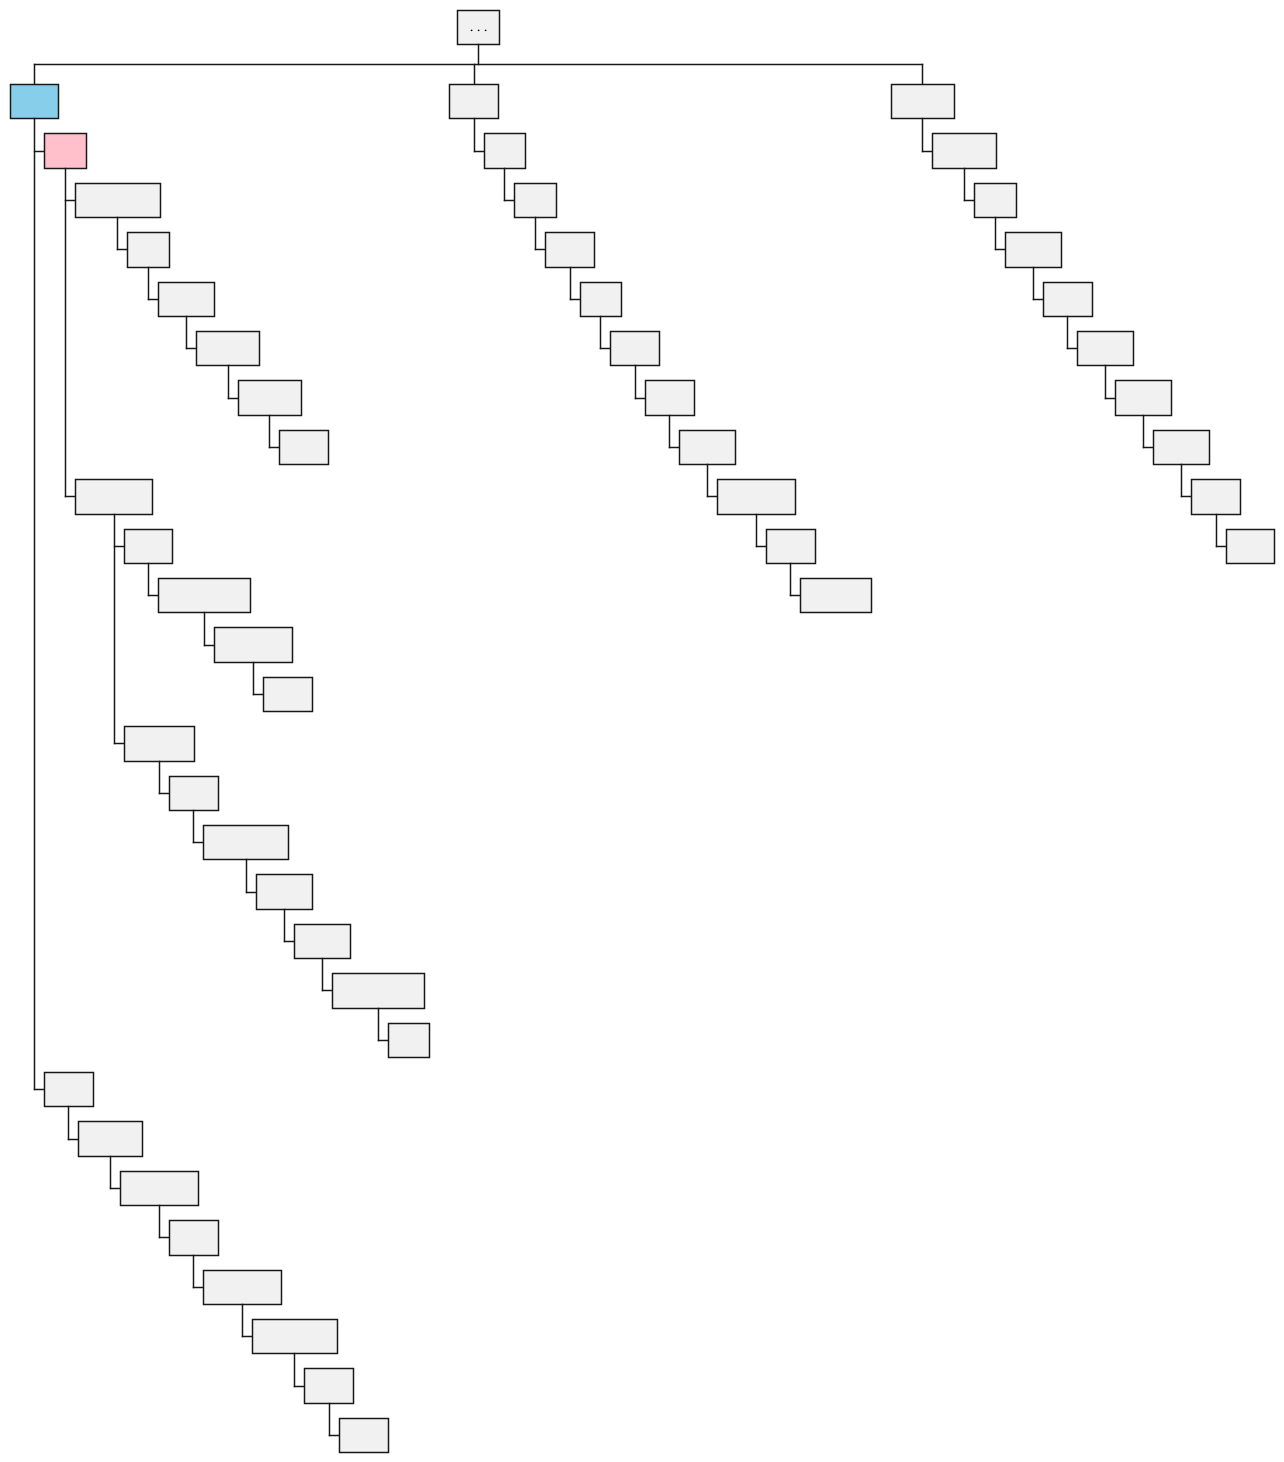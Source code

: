 @startwbs

skinparam defaultFontName Courier
skinparam DefaultTextAlignment right

* ...

**[#SkyBlue] كلاب
***[#pink] قصي
**** عبد العزى
***** أسد
****** خُوَيلد
******* العوّام
******** الزبير
********* عروة

**** عبد مناف
***** هشام
****** عبد المطّلب
******* عبد الله
******** محمْد

***** عبد شمس
****** أمية
******* أبي العاص
******** الحكم
********* مروان
********** عبد العزيز
*********** عمر

*** زهرة
**** الحارث
***** عبد الله
****** شهاب
******* عبد الله
******** عبيد الله
********* مسلم
********** محمد

** ثقيف
*** عوف
**** سعد
***** عمرو
****** كعب
******* مالك
******** معتب
********* مسعود
********** أبي عامر
*********** شعبة
************ المغيرة

** الخزرج
*** الحارث
**** عوف
***** خُدارة
****** عطية
******* عسيرة
******** أسيرة
********* ثعلبة
********** عمرو
*********** عقبة

@endwbs
